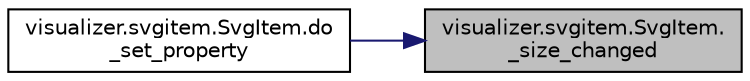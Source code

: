 digraph "visualizer.svgitem.SvgItem._size_changed"
{
 // LATEX_PDF_SIZE
  edge [fontname="Helvetica",fontsize="10",labelfontname="Helvetica",labelfontsize="10"];
  node [fontname="Helvetica",fontsize="10",shape=record];
  rankdir="RL";
  Node1 [label="visualizer.svgitem.SvgItem.\l_size_changed",height=0.2,width=0.4,color="black", fillcolor="grey75", style="filled", fontcolor="black",tooltip="Size Changed function."];
  Node1 -> Node2 [dir="back",color="midnightblue",fontsize="10",style="solid",fontname="Helvetica"];
  Node2 [label="visualizer.svgitem.SvgItem.do\l_set_property",height=0.2,width=0.4,color="black", fillcolor="white", style="filled",URL="$classvisualizer_1_1svgitem_1_1_svg_item.html#aba861cb67beda41cc0b4a253ec2aaad3",tooltip="Set Property."];
}
